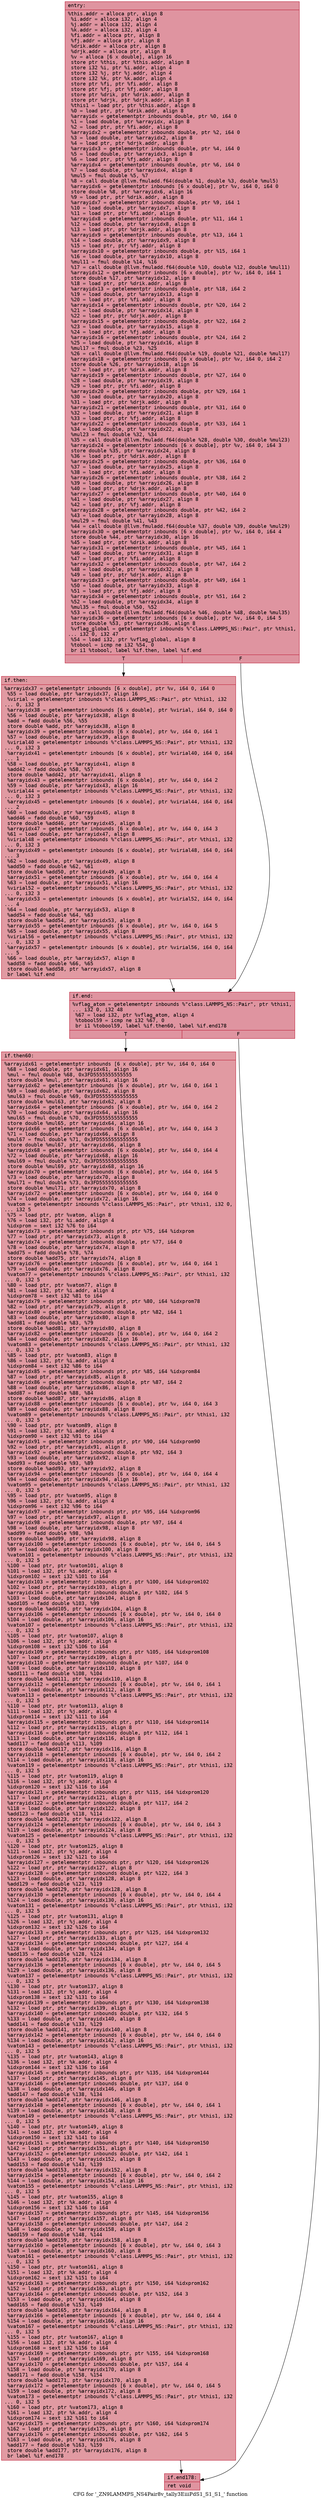 digraph "CFG for '_ZN9LAMMPS_NS4Pair8v_tally3EiiiPdS1_S1_S1_' function" {
	label="CFG for '_ZN9LAMMPS_NS4Pair8v_tally3EiiiPdS1_S1_S1_' function";

	Node0x55f573373600 [shape=record,color="#b70d28ff", style=filled, fillcolor="#b70d2870" fontname="Courier",label="{entry:\l|  %this.addr = alloca ptr, align 8\l  %i.addr = alloca i32, align 4\l  %j.addr = alloca i32, align 4\l  %k.addr = alloca i32, align 4\l  %fi.addr = alloca ptr, align 8\l  %fj.addr = alloca ptr, align 8\l  %drik.addr = alloca ptr, align 8\l  %drjk.addr = alloca ptr, align 8\l  %v = alloca [6 x double], align 16\l  store ptr %this, ptr %this.addr, align 8\l  store i32 %i, ptr %i.addr, align 4\l  store i32 %j, ptr %j.addr, align 4\l  store i32 %k, ptr %k.addr, align 4\l  store ptr %fi, ptr %fi.addr, align 8\l  store ptr %fj, ptr %fj.addr, align 8\l  store ptr %drik, ptr %drik.addr, align 8\l  store ptr %drjk, ptr %drjk.addr, align 8\l  %this1 = load ptr, ptr %this.addr, align 8\l  %0 = load ptr, ptr %drik.addr, align 8\l  %arrayidx = getelementptr inbounds double, ptr %0, i64 0\l  %1 = load double, ptr %arrayidx, align 8\l  %2 = load ptr, ptr %fi.addr, align 8\l  %arrayidx2 = getelementptr inbounds double, ptr %2, i64 0\l  %3 = load double, ptr %arrayidx2, align 8\l  %4 = load ptr, ptr %drjk.addr, align 8\l  %arrayidx3 = getelementptr inbounds double, ptr %4, i64 0\l  %5 = load double, ptr %arrayidx3, align 8\l  %6 = load ptr, ptr %fj.addr, align 8\l  %arrayidx4 = getelementptr inbounds double, ptr %6, i64 0\l  %7 = load double, ptr %arrayidx4, align 8\l  %mul5 = fmul double %5, %7\l  %8 = call double @llvm.fmuladd.f64(double %1, double %3, double %mul5)\l  %arrayidx6 = getelementptr inbounds [6 x double], ptr %v, i64 0, i64 0\l  store double %8, ptr %arrayidx6, align 16\l  %9 = load ptr, ptr %drik.addr, align 8\l  %arrayidx7 = getelementptr inbounds double, ptr %9, i64 1\l  %10 = load double, ptr %arrayidx7, align 8\l  %11 = load ptr, ptr %fi.addr, align 8\l  %arrayidx8 = getelementptr inbounds double, ptr %11, i64 1\l  %12 = load double, ptr %arrayidx8, align 8\l  %13 = load ptr, ptr %drjk.addr, align 8\l  %arrayidx9 = getelementptr inbounds double, ptr %13, i64 1\l  %14 = load double, ptr %arrayidx9, align 8\l  %15 = load ptr, ptr %fj.addr, align 8\l  %arrayidx10 = getelementptr inbounds double, ptr %15, i64 1\l  %16 = load double, ptr %arrayidx10, align 8\l  %mul11 = fmul double %14, %16\l  %17 = call double @llvm.fmuladd.f64(double %10, double %12, double %mul11)\l  %arrayidx12 = getelementptr inbounds [6 x double], ptr %v, i64 0, i64 1\l  store double %17, ptr %arrayidx12, align 8\l  %18 = load ptr, ptr %drik.addr, align 8\l  %arrayidx13 = getelementptr inbounds double, ptr %18, i64 2\l  %19 = load double, ptr %arrayidx13, align 8\l  %20 = load ptr, ptr %fi.addr, align 8\l  %arrayidx14 = getelementptr inbounds double, ptr %20, i64 2\l  %21 = load double, ptr %arrayidx14, align 8\l  %22 = load ptr, ptr %drjk.addr, align 8\l  %arrayidx15 = getelementptr inbounds double, ptr %22, i64 2\l  %23 = load double, ptr %arrayidx15, align 8\l  %24 = load ptr, ptr %fj.addr, align 8\l  %arrayidx16 = getelementptr inbounds double, ptr %24, i64 2\l  %25 = load double, ptr %arrayidx16, align 8\l  %mul17 = fmul double %23, %25\l  %26 = call double @llvm.fmuladd.f64(double %19, double %21, double %mul17)\l  %arrayidx18 = getelementptr inbounds [6 x double], ptr %v, i64 0, i64 2\l  store double %26, ptr %arrayidx18, align 16\l  %27 = load ptr, ptr %drik.addr, align 8\l  %arrayidx19 = getelementptr inbounds double, ptr %27, i64 0\l  %28 = load double, ptr %arrayidx19, align 8\l  %29 = load ptr, ptr %fi.addr, align 8\l  %arrayidx20 = getelementptr inbounds double, ptr %29, i64 1\l  %30 = load double, ptr %arrayidx20, align 8\l  %31 = load ptr, ptr %drjk.addr, align 8\l  %arrayidx21 = getelementptr inbounds double, ptr %31, i64 0\l  %32 = load double, ptr %arrayidx21, align 8\l  %33 = load ptr, ptr %fj.addr, align 8\l  %arrayidx22 = getelementptr inbounds double, ptr %33, i64 1\l  %34 = load double, ptr %arrayidx22, align 8\l  %mul23 = fmul double %32, %34\l  %35 = call double @llvm.fmuladd.f64(double %28, double %30, double %mul23)\l  %arrayidx24 = getelementptr inbounds [6 x double], ptr %v, i64 0, i64 3\l  store double %35, ptr %arrayidx24, align 8\l  %36 = load ptr, ptr %drik.addr, align 8\l  %arrayidx25 = getelementptr inbounds double, ptr %36, i64 0\l  %37 = load double, ptr %arrayidx25, align 8\l  %38 = load ptr, ptr %fi.addr, align 8\l  %arrayidx26 = getelementptr inbounds double, ptr %38, i64 2\l  %39 = load double, ptr %arrayidx26, align 8\l  %40 = load ptr, ptr %drjk.addr, align 8\l  %arrayidx27 = getelementptr inbounds double, ptr %40, i64 0\l  %41 = load double, ptr %arrayidx27, align 8\l  %42 = load ptr, ptr %fj.addr, align 8\l  %arrayidx28 = getelementptr inbounds double, ptr %42, i64 2\l  %43 = load double, ptr %arrayidx28, align 8\l  %mul29 = fmul double %41, %43\l  %44 = call double @llvm.fmuladd.f64(double %37, double %39, double %mul29)\l  %arrayidx30 = getelementptr inbounds [6 x double], ptr %v, i64 0, i64 4\l  store double %44, ptr %arrayidx30, align 16\l  %45 = load ptr, ptr %drik.addr, align 8\l  %arrayidx31 = getelementptr inbounds double, ptr %45, i64 1\l  %46 = load double, ptr %arrayidx31, align 8\l  %47 = load ptr, ptr %fi.addr, align 8\l  %arrayidx32 = getelementptr inbounds double, ptr %47, i64 2\l  %48 = load double, ptr %arrayidx32, align 8\l  %49 = load ptr, ptr %drjk.addr, align 8\l  %arrayidx33 = getelementptr inbounds double, ptr %49, i64 1\l  %50 = load double, ptr %arrayidx33, align 8\l  %51 = load ptr, ptr %fj.addr, align 8\l  %arrayidx34 = getelementptr inbounds double, ptr %51, i64 2\l  %52 = load double, ptr %arrayidx34, align 8\l  %mul35 = fmul double %50, %52\l  %53 = call double @llvm.fmuladd.f64(double %46, double %48, double %mul35)\l  %arrayidx36 = getelementptr inbounds [6 x double], ptr %v, i64 0, i64 5\l  store double %53, ptr %arrayidx36, align 8\l  %vflag_global = getelementptr inbounds %\"class.LAMMPS_NS::Pair\", ptr %this1,\l... i32 0, i32 47\l  %54 = load i32, ptr %vflag_global, align 8\l  %tobool = icmp ne i32 %54, 0\l  br i1 %tobool, label %if.then, label %if.end\l|{<s0>T|<s1>F}}"];
	Node0x55f573373600:s0 -> Node0x55f57337a300[tooltip="entry -> if.then\nProbability 62.50%" ];
	Node0x55f573373600:s1 -> Node0x55f57337a350[tooltip="entry -> if.end\nProbability 37.50%" ];
	Node0x55f57337a300 [shape=record,color="#b70d28ff", style=filled, fillcolor="#bb1b2c70" fontname="Courier",label="{if.then:\l|  %arrayidx37 = getelementptr inbounds [6 x double], ptr %v, i64 0, i64 0\l  %55 = load double, ptr %arrayidx37, align 16\l  %virial = getelementptr inbounds %\"class.LAMMPS_NS::Pair\", ptr %this1, i32\l... 0, i32 3\l  %arrayidx38 = getelementptr inbounds [6 x double], ptr %virial, i64 0, i64 0\l  %56 = load double, ptr %arrayidx38, align 8\l  %add = fadd double %56, %55\l  store double %add, ptr %arrayidx38, align 8\l  %arrayidx39 = getelementptr inbounds [6 x double], ptr %v, i64 0, i64 1\l  %57 = load double, ptr %arrayidx39, align 8\l  %virial40 = getelementptr inbounds %\"class.LAMMPS_NS::Pair\", ptr %this1, i32\l... 0, i32 3\l  %arrayidx41 = getelementptr inbounds [6 x double], ptr %virial40, i64 0, i64\l... 1\l  %58 = load double, ptr %arrayidx41, align 8\l  %add42 = fadd double %58, %57\l  store double %add42, ptr %arrayidx41, align 8\l  %arrayidx43 = getelementptr inbounds [6 x double], ptr %v, i64 0, i64 2\l  %59 = load double, ptr %arrayidx43, align 16\l  %virial44 = getelementptr inbounds %\"class.LAMMPS_NS::Pair\", ptr %this1, i32\l... 0, i32 3\l  %arrayidx45 = getelementptr inbounds [6 x double], ptr %virial44, i64 0, i64\l... 2\l  %60 = load double, ptr %arrayidx45, align 8\l  %add46 = fadd double %60, %59\l  store double %add46, ptr %arrayidx45, align 8\l  %arrayidx47 = getelementptr inbounds [6 x double], ptr %v, i64 0, i64 3\l  %61 = load double, ptr %arrayidx47, align 8\l  %virial48 = getelementptr inbounds %\"class.LAMMPS_NS::Pair\", ptr %this1, i32\l... 0, i32 3\l  %arrayidx49 = getelementptr inbounds [6 x double], ptr %virial48, i64 0, i64\l... 3\l  %62 = load double, ptr %arrayidx49, align 8\l  %add50 = fadd double %62, %61\l  store double %add50, ptr %arrayidx49, align 8\l  %arrayidx51 = getelementptr inbounds [6 x double], ptr %v, i64 0, i64 4\l  %63 = load double, ptr %arrayidx51, align 16\l  %virial52 = getelementptr inbounds %\"class.LAMMPS_NS::Pair\", ptr %this1, i32\l... 0, i32 3\l  %arrayidx53 = getelementptr inbounds [6 x double], ptr %virial52, i64 0, i64\l... 4\l  %64 = load double, ptr %arrayidx53, align 8\l  %add54 = fadd double %64, %63\l  store double %add54, ptr %arrayidx53, align 8\l  %arrayidx55 = getelementptr inbounds [6 x double], ptr %v, i64 0, i64 5\l  %65 = load double, ptr %arrayidx55, align 8\l  %virial56 = getelementptr inbounds %\"class.LAMMPS_NS::Pair\", ptr %this1, i32\l... 0, i32 3\l  %arrayidx57 = getelementptr inbounds [6 x double], ptr %virial56, i64 0, i64\l... 5\l  %66 = load double, ptr %arrayidx57, align 8\l  %add58 = fadd double %66, %65\l  store double %add58, ptr %arrayidx57, align 8\l  br label %if.end\l}"];
	Node0x55f57337a300 -> Node0x55f57337a350[tooltip="if.then -> if.end\nProbability 100.00%" ];
	Node0x55f57337a350 [shape=record,color="#b70d28ff", style=filled, fillcolor="#b70d2870" fontname="Courier",label="{if.end:\l|  %vflag_atom = getelementptr inbounds %\"class.LAMMPS_NS::Pair\", ptr %this1,\l... i32 0, i32 48\l  %67 = load i32, ptr %vflag_atom, align 4\l  %tobool59 = icmp ne i32 %67, 0\l  br i1 %tobool59, label %if.then60, label %if.end178\l|{<s0>T|<s1>F}}"];
	Node0x55f57337a350:s0 -> Node0x55f57337c5c0[tooltip="if.end -> if.then60\nProbability 62.50%" ];
	Node0x55f57337a350:s1 -> Node0x55f57337c640[tooltip="if.end -> if.end178\nProbability 37.50%" ];
	Node0x55f57337c5c0 [shape=record,color="#b70d28ff", style=filled, fillcolor="#bb1b2c70" fontname="Courier",label="{if.then60:\l|  %arrayidx61 = getelementptr inbounds [6 x double], ptr %v, i64 0, i64 0\l  %68 = load double, ptr %arrayidx61, align 16\l  %mul = fmul double %68, 0x3FD5555555555555\l  store double %mul, ptr %arrayidx61, align 16\l  %arrayidx62 = getelementptr inbounds [6 x double], ptr %v, i64 0, i64 1\l  %69 = load double, ptr %arrayidx62, align 8\l  %mul63 = fmul double %69, 0x3FD5555555555555\l  store double %mul63, ptr %arrayidx62, align 8\l  %arrayidx64 = getelementptr inbounds [6 x double], ptr %v, i64 0, i64 2\l  %70 = load double, ptr %arrayidx64, align 16\l  %mul65 = fmul double %70, 0x3FD5555555555555\l  store double %mul65, ptr %arrayidx64, align 16\l  %arrayidx66 = getelementptr inbounds [6 x double], ptr %v, i64 0, i64 3\l  %71 = load double, ptr %arrayidx66, align 8\l  %mul67 = fmul double %71, 0x3FD5555555555555\l  store double %mul67, ptr %arrayidx66, align 8\l  %arrayidx68 = getelementptr inbounds [6 x double], ptr %v, i64 0, i64 4\l  %72 = load double, ptr %arrayidx68, align 16\l  %mul69 = fmul double %72, 0x3FD5555555555555\l  store double %mul69, ptr %arrayidx68, align 16\l  %arrayidx70 = getelementptr inbounds [6 x double], ptr %v, i64 0, i64 5\l  %73 = load double, ptr %arrayidx70, align 8\l  %mul71 = fmul double %73, 0x3FD5555555555555\l  store double %mul71, ptr %arrayidx70, align 8\l  %arrayidx72 = getelementptr inbounds [6 x double], ptr %v, i64 0, i64 0\l  %74 = load double, ptr %arrayidx72, align 16\l  %vatom = getelementptr inbounds %\"class.LAMMPS_NS::Pair\", ptr %this1, i32 0,\l... i32 5\l  %75 = load ptr, ptr %vatom, align 8\l  %76 = load i32, ptr %i.addr, align 4\l  %idxprom = sext i32 %76 to i64\l  %arrayidx73 = getelementptr inbounds ptr, ptr %75, i64 %idxprom\l  %77 = load ptr, ptr %arrayidx73, align 8\l  %arrayidx74 = getelementptr inbounds double, ptr %77, i64 0\l  %78 = load double, ptr %arrayidx74, align 8\l  %add75 = fadd double %78, %74\l  store double %add75, ptr %arrayidx74, align 8\l  %arrayidx76 = getelementptr inbounds [6 x double], ptr %v, i64 0, i64 1\l  %79 = load double, ptr %arrayidx76, align 8\l  %vatom77 = getelementptr inbounds %\"class.LAMMPS_NS::Pair\", ptr %this1, i32\l... 0, i32 5\l  %80 = load ptr, ptr %vatom77, align 8\l  %81 = load i32, ptr %i.addr, align 4\l  %idxprom78 = sext i32 %81 to i64\l  %arrayidx79 = getelementptr inbounds ptr, ptr %80, i64 %idxprom78\l  %82 = load ptr, ptr %arrayidx79, align 8\l  %arrayidx80 = getelementptr inbounds double, ptr %82, i64 1\l  %83 = load double, ptr %arrayidx80, align 8\l  %add81 = fadd double %83, %79\l  store double %add81, ptr %arrayidx80, align 8\l  %arrayidx82 = getelementptr inbounds [6 x double], ptr %v, i64 0, i64 2\l  %84 = load double, ptr %arrayidx82, align 16\l  %vatom83 = getelementptr inbounds %\"class.LAMMPS_NS::Pair\", ptr %this1, i32\l... 0, i32 5\l  %85 = load ptr, ptr %vatom83, align 8\l  %86 = load i32, ptr %i.addr, align 4\l  %idxprom84 = sext i32 %86 to i64\l  %arrayidx85 = getelementptr inbounds ptr, ptr %85, i64 %idxprom84\l  %87 = load ptr, ptr %arrayidx85, align 8\l  %arrayidx86 = getelementptr inbounds double, ptr %87, i64 2\l  %88 = load double, ptr %arrayidx86, align 8\l  %add87 = fadd double %88, %84\l  store double %add87, ptr %arrayidx86, align 8\l  %arrayidx88 = getelementptr inbounds [6 x double], ptr %v, i64 0, i64 3\l  %89 = load double, ptr %arrayidx88, align 8\l  %vatom89 = getelementptr inbounds %\"class.LAMMPS_NS::Pair\", ptr %this1, i32\l... 0, i32 5\l  %90 = load ptr, ptr %vatom89, align 8\l  %91 = load i32, ptr %i.addr, align 4\l  %idxprom90 = sext i32 %91 to i64\l  %arrayidx91 = getelementptr inbounds ptr, ptr %90, i64 %idxprom90\l  %92 = load ptr, ptr %arrayidx91, align 8\l  %arrayidx92 = getelementptr inbounds double, ptr %92, i64 3\l  %93 = load double, ptr %arrayidx92, align 8\l  %add93 = fadd double %93, %89\l  store double %add93, ptr %arrayidx92, align 8\l  %arrayidx94 = getelementptr inbounds [6 x double], ptr %v, i64 0, i64 4\l  %94 = load double, ptr %arrayidx94, align 16\l  %vatom95 = getelementptr inbounds %\"class.LAMMPS_NS::Pair\", ptr %this1, i32\l... 0, i32 5\l  %95 = load ptr, ptr %vatom95, align 8\l  %96 = load i32, ptr %i.addr, align 4\l  %idxprom96 = sext i32 %96 to i64\l  %arrayidx97 = getelementptr inbounds ptr, ptr %95, i64 %idxprom96\l  %97 = load ptr, ptr %arrayidx97, align 8\l  %arrayidx98 = getelementptr inbounds double, ptr %97, i64 4\l  %98 = load double, ptr %arrayidx98, align 8\l  %add99 = fadd double %98, %94\l  store double %add99, ptr %arrayidx98, align 8\l  %arrayidx100 = getelementptr inbounds [6 x double], ptr %v, i64 0, i64 5\l  %99 = load double, ptr %arrayidx100, align 8\l  %vatom101 = getelementptr inbounds %\"class.LAMMPS_NS::Pair\", ptr %this1, i32\l... 0, i32 5\l  %100 = load ptr, ptr %vatom101, align 8\l  %101 = load i32, ptr %i.addr, align 4\l  %idxprom102 = sext i32 %101 to i64\l  %arrayidx103 = getelementptr inbounds ptr, ptr %100, i64 %idxprom102\l  %102 = load ptr, ptr %arrayidx103, align 8\l  %arrayidx104 = getelementptr inbounds double, ptr %102, i64 5\l  %103 = load double, ptr %arrayidx104, align 8\l  %add105 = fadd double %103, %99\l  store double %add105, ptr %arrayidx104, align 8\l  %arrayidx106 = getelementptr inbounds [6 x double], ptr %v, i64 0, i64 0\l  %104 = load double, ptr %arrayidx106, align 16\l  %vatom107 = getelementptr inbounds %\"class.LAMMPS_NS::Pair\", ptr %this1, i32\l... 0, i32 5\l  %105 = load ptr, ptr %vatom107, align 8\l  %106 = load i32, ptr %j.addr, align 4\l  %idxprom108 = sext i32 %106 to i64\l  %arrayidx109 = getelementptr inbounds ptr, ptr %105, i64 %idxprom108\l  %107 = load ptr, ptr %arrayidx109, align 8\l  %arrayidx110 = getelementptr inbounds double, ptr %107, i64 0\l  %108 = load double, ptr %arrayidx110, align 8\l  %add111 = fadd double %108, %104\l  store double %add111, ptr %arrayidx110, align 8\l  %arrayidx112 = getelementptr inbounds [6 x double], ptr %v, i64 0, i64 1\l  %109 = load double, ptr %arrayidx112, align 8\l  %vatom113 = getelementptr inbounds %\"class.LAMMPS_NS::Pair\", ptr %this1, i32\l... 0, i32 5\l  %110 = load ptr, ptr %vatom113, align 8\l  %111 = load i32, ptr %j.addr, align 4\l  %idxprom114 = sext i32 %111 to i64\l  %arrayidx115 = getelementptr inbounds ptr, ptr %110, i64 %idxprom114\l  %112 = load ptr, ptr %arrayidx115, align 8\l  %arrayidx116 = getelementptr inbounds double, ptr %112, i64 1\l  %113 = load double, ptr %arrayidx116, align 8\l  %add117 = fadd double %113, %109\l  store double %add117, ptr %arrayidx116, align 8\l  %arrayidx118 = getelementptr inbounds [6 x double], ptr %v, i64 0, i64 2\l  %114 = load double, ptr %arrayidx118, align 16\l  %vatom119 = getelementptr inbounds %\"class.LAMMPS_NS::Pair\", ptr %this1, i32\l... 0, i32 5\l  %115 = load ptr, ptr %vatom119, align 8\l  %116 = load i32, ptr %j.addr, align 4\l  %idxprom120 = sext i32 %116 to i64\l  %arrayidx121 = getelementptr inbounds ptr, ptr %115, i64 %idxprom120\l  %117 = load ptr, ptr %arrayidx121, align 8\l  %arrayidx122 = getelementptr inbounds double, ptr %117, i64 2\l  %118 = load double, ptr %arrayidx122, align 8\l  %add123 = fadd double %118, %114\l  store double %add123, ptr %arrayidx122, align 8\l  %arrayidx124 = getelementptr inbounds [6 x double], ptr %v, i64 0, i64 3\l  %119 = load double, ptr %arrayidx124, align 8\l  %vatom125 = getelementptr inbounds %\"class.LAMMPS_NS::Pair\", ptr %this1, i32\l... 0, i32 5\l  %120 = load ptr, ptr %vatom125, align 8\l  %121 = load i32, ptr %j.addr, align 4\l  %idxprom126 = sext i32 %121 to i64\l  %arrayidx127 = getelementptr inbounds ptr, ptr %120, i64 %idxprom126\l  %122 = load ptr, ptr %arrayidx127, align 8\l  %arrayidx128 = getelementptr inbounds double, ptr %122, i64 3\l  %123 = load double, ptr %arrayidx128, align 8\l  %add129 = fadd double %123, %119\l  store double %add129, ptr %arrayidx128, align 8\l  %arrayidx130 = getelementptr inbounds [6 x double], ptr %v, i64 0, i64 4\l  %124 = load double, ptr %arrayidx130, align 16\l  %vatom131 = getelementptr inbounds %\"class.LAMMPS_NS::Pair\", ptr %this1, i32\l... 0, i32 5\l  %125 = load ptr, ptr %vatom131, align 8\l  %126 = load i32, ptr %j.addr, align 4\l  %idxprom132 = sext i32 %126 to i64\l  %arrayidx133 = getelementptr inbounds ptr, ptr %125, i64 %idxprom132\l  %127 = load ptr, ptr %arrayidx133, align 8\l  %arrayidx134 = getelementptr inbounds double, ptr %127, i64 4\l  %128 = load double, ptr %arrayidx134, align 8\l  %add135 = fadd double %128, %124\l  store double %add135, ptr %arrayidx134, align 8\l  %arrayidx136 = getelementptr inbounds [6 x double], ptr %v, i64 0, i64 5\l  %129 = load double, ptr %arrayidx136, align 8\l  %vatom137 = getelementptr inbounds %\"class.LAMMPS_NS::Pair\", ptr %this1, i32\l... 0, i32 5\l  %130 = load ptr, ptr %vatom137, align 8\l  %131 = load i32, ptr %j.addr, align 4\l  %idxprom138 = sext i32 %131 to i64\l  %arrayidx139 = getelementptr inbounds ptr, ptr %130, i64 %idxprom138\l  %132 = load ptr, ptr %arrayidx139, align 8\l  %arrayidx140 = getelementptr inbounds double, ptr %132, i64 5\l  %133 = load double, ptr %arrayidx140, align 8\l  %add141 = fadd double %133, %129\l  store double %add141, ptr %arrayidx140, align 8\l  %arrayidx142 = getelementptr inbounds [6 x double], ptr %v, i64 0, i64 0\l  %134 = load double, ptr %arrayidx142, align 16\l  %vatom143 = getelementptr inbounds %\"class.LAMMPS_NS::Pair\", ptr %this1, i32\l... 0, i32 5\l  %135 = load ptr, ptr %vatom143, align 8\l  %136 = load i32, ptr %k.addr, align 4\l  %idxprom144 = sext i32 %136 to i64\l  %arrayidx145 = getelementptr inbounds ptr, ptr %135, i64 %idxprom144\l  %137 = load ptr, ptr %arrayidx145, align 8\l  %arrayidx146 = getelementptr inbounds double, ptr %137, i64 0\l  %138 = load double, ptr %arrayidx146, align 8\l  %add147 = fadd double %138, %134\l  store double %add147, ptr %arrayidx146, align 8\l  %arrayidx148 = getelementptr inbounds [6 x double], ptr %v, i64 0, i64 1\l  %139 = load double, ptr %arrayidx148, align 8\l  %vatom149 = getelementptr inbounds %\"class.LAMMPS_NS::Pair\", ptr %this1, i32\l... 0, i32 5\l  %140 = load ptr, ptr %vatom149, align 8\l  %141 = load i32, ptr %k.addr, align 4\l  %idxprom150 = sext i32 %141 to i64\l  %arrayidx151 = getelementptr inbounds ptr, ptr %140, i64 %idxprom150\l  %142 = load ptr, ptr %arrayidx151, align 8\l  %arrayidx152 = getelementptr inbounds double, ptr %142, i64 1\l  %143 = load double, ptr %arrayidx152, align 8\l  %add153 = fadd double %143, %139\l  store double %add153, ptr %arrayidx152, align 8\l  %arrayidx154 = getelementptr inbounds [6 x double], ptr %v, i64 0, i64 2\l  %144 = load double, ptr %arrayidx154, align 16\l  %vatom155 = getelementptr inbounds %\"class.LAMMPS_NS::Pair\", ptr %this1, i32\l... 0, i32 5\l  %145 = load ptr, ptr %vatom155, align 8\l  %146 = load i32, ptr %k.addr, align 4\l  %idxprom156 = sext i32 %146 to i64\l  %arrayidx157 = getelementptr inbounds ptr, ptr %145, i64 %idxprom156\l  %147 = load ptr, ptr %arrayidx157, align 8\l  %arrayidx158 = getelementptr inbounds double, ptr %147, i64 2\l  %148 = load double, ptr %arrayidx158, align 8\l  %add159 = fadd double %148, %144\l  store double %add159, ptr %arrayidx158, align 8\l  %arrayidx160 = getelementptr inbounds [6 x double], ptr %v, i64 0, i64 3\l  %149 = load double, ptr %arrayidx160, align 8\l  %vatom161 = getelementptr inbounds %\"class.LAMMPS_NS::Pair\", ptr %this1, i32\l... 0, i32 5\l  %150 = load ptr, ptr %vatom161, align 8\l  %151 = load i32, ptr %k.addr, align 4\l  %idxprom162 = sext i32 %151 to i64\l  %arrayidx163 = getelementptr inbounds ptr, ptr %150, i64 %idxprom162\l  %152 = load ptr, ptr %arrayidx163, align 8\l  %arrayidx164 = getelementptr inbounds double, ptr %152, i64 3\l  %153 = load double, ptr %arrayidx164, align 8\l  %add165 = fadd double %153, %149\l  store double %add165, ptr %arrayidx164, align 8\l  %arrayidx166 = getelementptr inbounds [6 x double], ptr %v, i64 0, i64 4\l  %154 = load double, ptr %arrayidx166, align 16\l  %vatom167 = getelementptr inbounds %\"class.LAMMPS_NS::Pair\", ptr %this1, i32\l... 0, i32 5\l  %155 = load ptr, ptr %vatom167, align 8\l  %156 = load i32, ptr %k.addr, align 4\l  %idxprom168 = sext i32 %156 to i64\l  %arrayidx169 = getelementptr inbounds ptr, ptr %155, i64 %idxprom168\l  %157 = load ptr, ptr %arrayidx169, align 8\l  %arrayidx170 = getelementptr inbounds double, ptr %157, i64 4\l  %158 = load double, ptr %arrayidx170, align 8\l  %add171 = fadd double %158, %154\l  store double %add171, ptr %arrayidx170, align 8\l  %arrayidx172 = getelementptr inbounds [6 x double], ptr %v, i64 0, i64 5\l  %159 = load double, ptr %arrayidx172, align 8\l  %vatom173 = getelementptr inbounds %\"class.LAMMPS_NS::Pair\", ptr %this1, i32\l... 0, i32 5\l  %160 = load ptr, ptr %vatom173, align 8\l  %161 = load i32, ptr %k.addr, align 4\l  %idxprom174 = sext i32 %161 to i64\l  %arrayidx175 = getelementptr inbounds ptr, ptr %160, i64 %idxprom174\l  %162 = load ptr, ptr %arrayidx175, align 8\l  %arrayidx176 = getelementptr inbounds double, ptr %162, i64 5\l  %163 = load double, ptr %arrayidx176, align 8\l  %add177 = fadd double %163, %159\l  store double %add177, ptr %arrayidx176, align 8\l  br label %if.end178\l}"];
	Node0x55f57337c5c0 -> Node0x55f57337c640[tooltip="if.then60 -> if.end178\nProbability 100.00%" ];
	Node0x55f57337c640 [shape=record,color="#b70d28ff", style=filled, fillcolor="#b70d2870" fontname="Courier",label="{if.end178:\l|  ret void\l}"];
}
